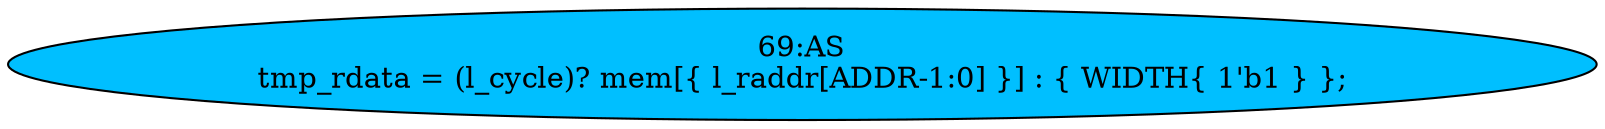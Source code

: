 strict digraph "" {
	node [label="\N"];
	"69:AS"	 [ast="<pyverilog.vparser.ast.Assign object at 0x7fbfca5ec150>",
		def_var="['tmp_rdata']",
		fillcolor=deepskyblue,
		label="69:AS
tmp_rdata = (l_cycle)? mem[{ l_raddr[ADDR-1:0] }] : { WIDTH{ 1'b1 } };",
		statements="[]",
		style=filled,
		typ=Assign,
		use_var="['l_cycle', 'mem', 'l_raddr', 'WIDTH']"];
}
